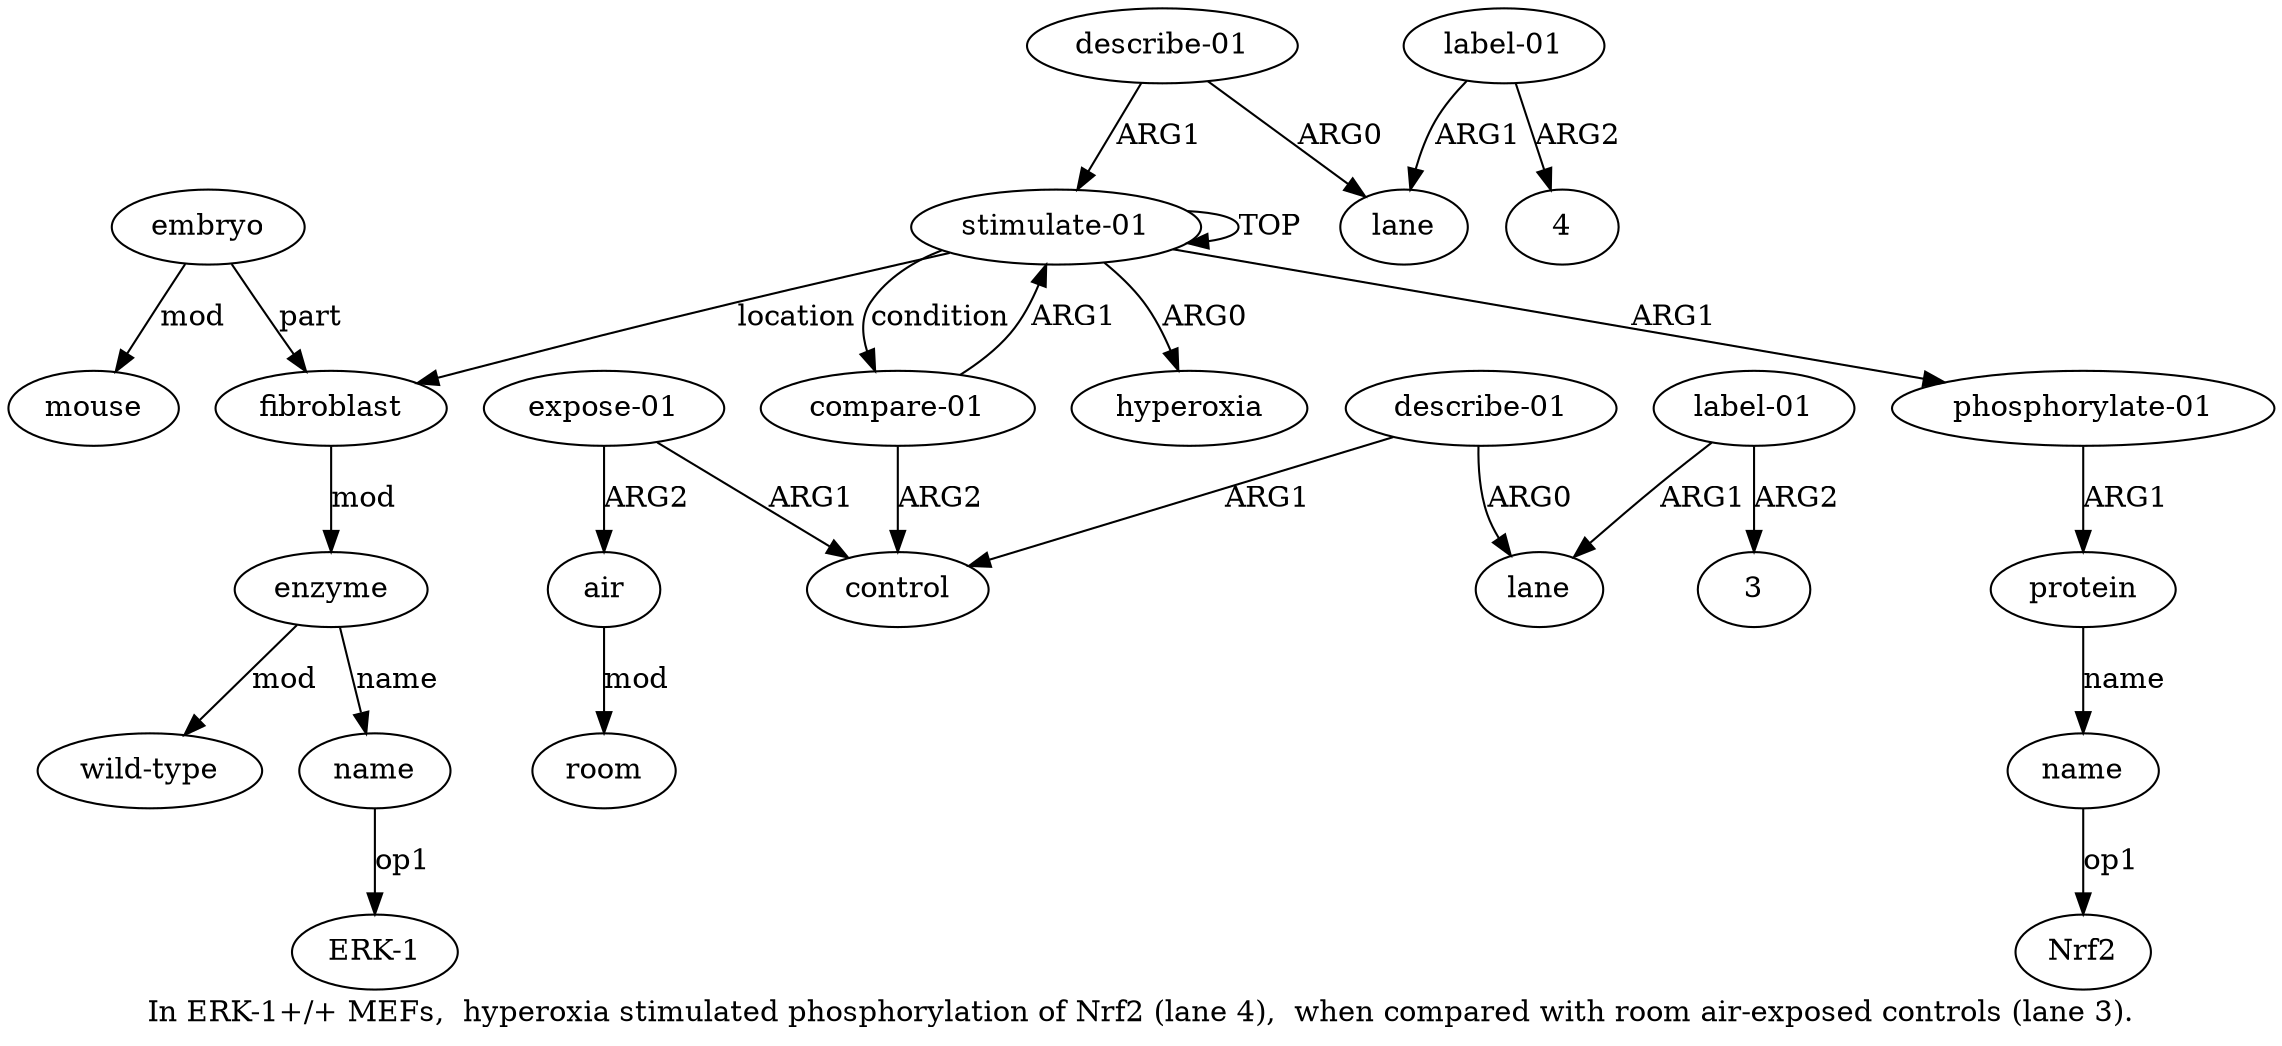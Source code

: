 digraph  {
	graph [label="In ERK-1+/+ MEFs,  hyperoxia stimulated phosphorylation of Nrf2 (lane 4),  when compared with room air-exposed controls (lane 3)\
."];
	node [label="\N"];
	a20	 [color=black,
		gold_ind=20,
		gold_label=name,
		label=name,
		test_ind=20,
		test_label=name];
	"a20 ERK-1"	 [color=black,
		gold_ind=-1,
		gold_label="ERK-1",
		label="ERK-1",
		test_ind=-1,
		test_label="ERK-1"];
	a20 -> "a20 ERK-1" [key=0,
	color=black,
	gold_label=op1,
	label=op1,
	test_label=op1];
a21 [color=black,
	gold_ind=21,
	gold_label="wild-type",
	label="wild-type",
	test_ind=21,
	test_label="wild-type"];
"a4 Nrf2" [color=black,
	gold_ind=-1,
	gold_label=Nrf2,
	label=Nrf2,
	test_ind=-1,
	test_label=Nrf2];
"a15 3" [color=black,
	gold_ind=-1,
	gold_label=3,
	label=3,
	test_ind=-1,
	test_label=3];
"a7 4" [color=black,
	gold_ind=-1,
	gold_label=4,
	label=4,
	test_ind=-1,
	test_label=4];
a15 [color=black,
	gold_ind=15,
	gold_label="label-01",
	label="label-01",
	test_ind=15,
	test_label="label-01"];
a15 -> "a15 3" [key=0,
color=black,
gold_label=ARG2,
label=ARG2,
test_label=ARG2];
a14 [color=black,
gold_ind=14,
gold_label=lane,
label=lane,
test_ind=14,
test_label=lane];
a15 -> a14 [key=0,
color=black,
gold_label=ARG1,
label=ARG1,
test_label=ARG1];
a17 [color=black,
gold_ind=17,
gold_label=embryo,
label=embryo,
test_ind=17,
test_label=embryo];
a16 [color=black,
gold_ind=16,
gold_label=fibroblast,
label=fibroblast,
test_ind=16,
test_label=fibroblast];
a17 -> a16 [key=0,
color=black,
gold_label=part,
label=part,
test_label=part];
a18 [color=black,
gold_ind=18,
gold_label=mouse,
label=mouse,
test_ind=18,
test_label=mouse];
a17 -> a18 [key=0,
color=black,
gold_label=mod,
label=mod,
test_label=mod];
a19 [color=black,
gold_ind=19,
gold_label=enzyme,
label=enzyme,
test_ind=19,
test_label=enzyme];
a16 -> a19 [key=0,
color=black,
gold_label=mod,
label=mod,
test_label=mod];
a11 [color=black,
gold_ind=11,
gold_label=air,
label=air,
test_ind=11,
test_label=air];
a12 [color=black,
gold_ind=12,
gold_label=room,
label=room,
test_ind=12,
test_label=room];
a11 -> a12 [key=0,
color=black,
gold_label=mod,
label=mod,
test_label=mod];
a10 [color=black,
gold_ind=10,
gold_label="expose-01",
label="expose-01",
test_ind=10,
test_label="expose-01"];
a10 -> a11 [key=0,
color=black,
gold_label=ARG2,
label=ARG2,
test_label=ARG2];
a9 [color=black,
gold_ind=9,
gold_label=control,
label=control,
test_ind=9,
test_label=control];
a10 -> a9 [key=0,
color=black,
gold_label=ARG1,
label=ARG1,
test_label=ARG1];
a13 [color=black,
gold_ind=13,
gold_label="describe-01",
label="describe-01",
test_ind=13,
test_label="describe-01"];
a13 -> a14 [key=0,
color=black,
gold_label=ARG0,
label=ARG0,
test_label=ARG0];
a13 -> a9 [key=0,
color=black,
gold_label=ARG1,
label=ARG1,
test_label=ARG1];
a19 -> a20 [key=0,
color=black,
gold_label=name,
label=name,
test_label=name];
a19 -> a21 [key=0,
color=black,
gold_label=mod,
label=mod,
test_label=mod];
a1 [color=black,
gold_ind=1,
gold_label=hyperoxia,
label=hyperoxia,
test_ind=1,
test_label=hyperoxia];
a0 [color=black,
gold_ind=0,
gold_label="stimulate-01",
label="stimulate-01",
test_ind=0,
test_label="stimulate-01"];
a0 -> a16 [key=0,
color=black,
gold_label=location,
label=location,
test_label=location];
a0 -> a1 [key=0,
color=black,
gold_label=ARG0,
label=ARG0,
test_label=ARG0];
a0 -> a0 [key=0,
color=black,
gold_label=TOP,
label=TOP,
test_label=TOP];
a2 [color=black,
gold_ind=2,
gold_label="phosphorylate-01",
label="phosphorylate-01",
test_ind=2,
test_label="phosphorylate-01"];
a0 -> a2 [key=0,
color=black,
gold_label=ARG1,
label=ARG1,
test_label=ARG1];
a8 [color=black,
gold_ind=8,
gold_label="compare-01",
label="compare-01",
test_ind=8,
test_label="compare-01"];
a0 -> a8 [key=0,
color=black,
gold_label=condition,
label=condition,
test_label=condition];
a3 [color=black,
gold_ind=3,
gold_label=protein,
label=protein,
test_ind=3,
test_label=protein];
a4 [color=black,
gold_ind=4,
gold_label=name,
label=name,
test_ind=4,
test_label=name];
a3 -> a4 [key=0,
color=black,
gold_label=name,
label=name,
test_label=name];
a2 -> a3 [key=0,
color=black,
gold_label=ARG1,
label=ARG1,
test_label=ARG1];
a5 [color=black,
gold_ind=5,
gold_label="describe-01",
label="describe-01",
test_ind=5,
test_label="describe-01"];
a5 -> a0 [key=0,
color=black,
gold_label=ARG1,
label=ARG1,
test_label=ARG1];
a6 [color=black,
gold_ind=6,
gold_label=lane,
label=lane,
test_ind=6,
test_label=lane];
a5 -> a6 [key=0,
color=black,
gold_label=ARG0,
label=ARG0,
test_label=ARG0];
a4 -> "a4 Nrf2" [key=0,
color=black,
gold_label=op1,
label=op1,
test_label=op1];
a7 [color=black,
gold_ind=7,
gold_label="label-01",
label="label-01",
test_ind=7,
test_label="label-01"];
a7 -> "a7 4" [key=0,
color=black,
gold_label=ARG2,
label=ARG2,
test_label=ARG2];
a7 -> a6 [key=0,
color=black,
gold_label=ARG1,
label=ARG1,
test_label=ARG1];
a8 -> a0 [key=0,
color=black,
gold_label=ARG1,
label=ARG1,
test_label=ARG1];
a8 -> a9 [key=0,
color=black,
gold_label=ARG2,
label=ARG2,
test_label=ARG2];
}
